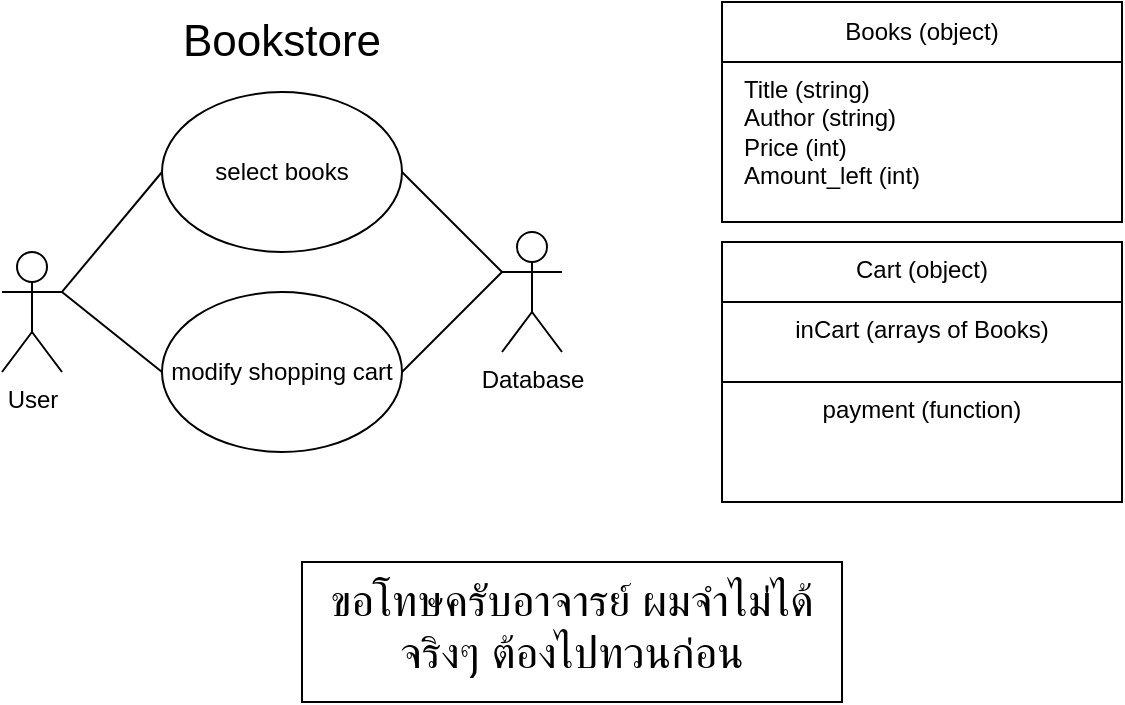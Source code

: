 <mxfile version="14.9.6" type="device"><diagram id="zhWyYsqD_vOzx8KJI4r2" name="Page-1"><mxGraphModel dx="960" dy="647" grid="1" gridSize="10" guides="1" tooltips="1" connect="1" arrows="1" fold="1" page="1" pageScale="1" pageWidth="850" pageHeight="1100" math="0" shadow="0"><root><mxCell id="0"/><mxCell id="1" parent="0"/><mxCell id="1MdKV1zg_WnC-6rAL7xL-1" value="User" style="shape=umlActor;verticalLabelPosition=bottom;verticalAlign=top;html=1;outlineConnect=0;" vertex="1" parent="1"><mxGeometry x="120" y="175" width="30" height="60" as="geometry"/></mxCell><mxCell id="1MdKV1zg_WnC-6rAL7xL-2" value="select books" style="ellipse;whiteSpace=wrap;html=1;" vertex="1" parent="1"><mxGeometry x="200" y="95" width="120" height="80" as="geometry"/></mxCell><mxCell id="1MdKV1zg_WnC-6rAL7xL-3" value="modify shopping cart" style="ellipse;whiteSpace=wrap;html=1;" vertex="1" parent="1"><mxGeometry x="200" y="195" width="120" height="80" as="geometry"/></mxCell><mxCell id="1MdKV1zg_WnC-6rAL7xL-5" value="" style="endArrow=none;html=1;exitX=1;exitY=0.333;exitDx=0;exitDy=0;exitPerimeter=0;entryX=0;entryY=0.5;entryDx=0;entryDy=0;" edge="1" parent="1" source="1MdKV1zg_WnC-6rAL7xL-1" target="1MdKV1zg_WnC-6rAL7xL-2"><mxGeometry width="50" height="50" relative="1" as="geometry"><mxPoint x="330" y="275" as="sourcePoint"/><mxPoint x="380" y="225" as="targetPoint"/></mxGeometry></mxCell><mxCell id="1MdKV1zg_WnC-6rAL7xL-6" value="" style="endArrow=none;html=1;entryX=0;entryY=0.5;entryDx=0;entryDy=0;" edge="1" parent="1" target="1MdKV1zg_WnC-6rAL7xL-3"><mxGeometry width="50" height="50" relative="1" as="geometry"><mxPoint x="150" y="195" as="sourcePoint"/><mxPoint x="210" y="195" as="targetPoint"/></mxGeometry></mxCell><mxCell id="1MdKV1zg_WnC-6rAL7xL-7" value="Title (string)&lt;br&gt;Author (string)&lt;br&gt;Price (int)&lt;br&gt;Amount_left (int)" style="rounded=0;whiteSpace=wrap;html=1;align=left;verticalAlign=top;spacingLeft=9;" vertex="1" parent="1"><mxGeometry x="480" y="80" width="200" height="80" as="geometry"/></mxCell><mxCell id="1MdKV1zg_WnC-6rAL7xL-11" value="Books (object)" style="rounded=0;whiteSpace=wrap;html=1;" vertex="1" parent="1"><mxGeometry x="480" y="50" width="200" height="30" as="geometry"/></mxCell><mxCell id="1MdKV1zg_WnC-6rAL7xL-12" value="inCart (arrays of Books)" style="rounded=0;whiteSpace=wrap;html=1;verticalAlign=top;" vertex="1" parent="1"><mxGeometry x="480" y="200" width="200" height="40" as="geometry"/></mxCell><mxCell id="1MdKV1zg_WnC-6rAL7xL-13" value="Cart (object)" style="rounded=0;whiteSpace=wrap;html=1;verticalAlign=top;" vertex="1" parent="1"><mxGeometry x="480" y="170" width="200" height="30" as="geometry"/></mxCell><mxCell id="1MdKV1zg_WnC-6rAL7xL-14" value="payment (function)" style="rounded=0;whiteSpace=wrap;html=1;verticalAlign=top;" vertex="1" parent="1"><mxGeometry x="480" y="240" width="200" height="60" as="geometry"/></mxCell><mxCell id="1MdKV1zg_WnC-6rAL7xL-15" value="Database" style="shape=umlActor;verticalLabelPosition=bottom;verticalAlign=top;html=1;outlineConnect=0;" vertex="1" parent="1"><mxGeometry x="370" y="165" width="30" height="60" as="geometry"/></mxCell><mxCell id="1MdKV1zg_WnC-6rAL7xL-16" value="" style="endArrow=none;html=1;exitX=1;exitY=0.5;exitDx=0;exitDy=0;entryX=0;entryY=0.333;entryDx=0;entryDy=0;entryPerimeter=0;" edge="1" parent="1" source="1MdKV1zg_WnC-6rAL7xL-2" target="1MdKV1zg_WnC-6rAL7xL-15"><mxGeometry width="50" height="50" relative="1" as="geometry"><mxPoint x="450" y="95" as="sourcePoint"/><mxPoint x="500" y="45" as="targetPoint"/></mxGeometry></mxCell><mxCell id="1MdKV1zg_WnC-6rAL7xL-17" value="" style="endArrow=none;html=1;exitX=1;exitY=0.5;exitDx=0;exitDy=0;" edge="1" parent="1" source="1MdKV1zg_WnC-6rAL7xL-3"><mxGeometry width="50" height="50" relative="1" as="geometry"><mxPoint x="320" y="245" as="sourcePoint"/><mxPoint x="370" y="185" as="targetPoint"/></mxGeometry></mxCell><mxCell id="1MdKV1zg_WnC-6rAL7xL-18" value="ขอโทษครับอาจารย์ ผมจำไม่ได้จริงๆ ต้องไปทวนก่อน" style="rounded=0;whiteSpace=wrap;html=1;verticalAlign=top;fontSize=22;" vertex="1" parent="1"><mxGeometry x="270" y="330" width="270" height="70" as="geometry"/></mxCell><mxCell id="1MdKV1zg_WnC-6rAL7xL-19" value="Bookstore" style="text;html=1;strokeColor=none;fillColor=none;align=center;verticalAlign=middle;whiteSpace=wrap;rounded=0;fontSize=22;" vertex="1" parent="1"><mxGeometry x="240" y="60" width="40" height="20" as="geometry"/></mxCell></root></mxGraphModel></diagram></mxfile>